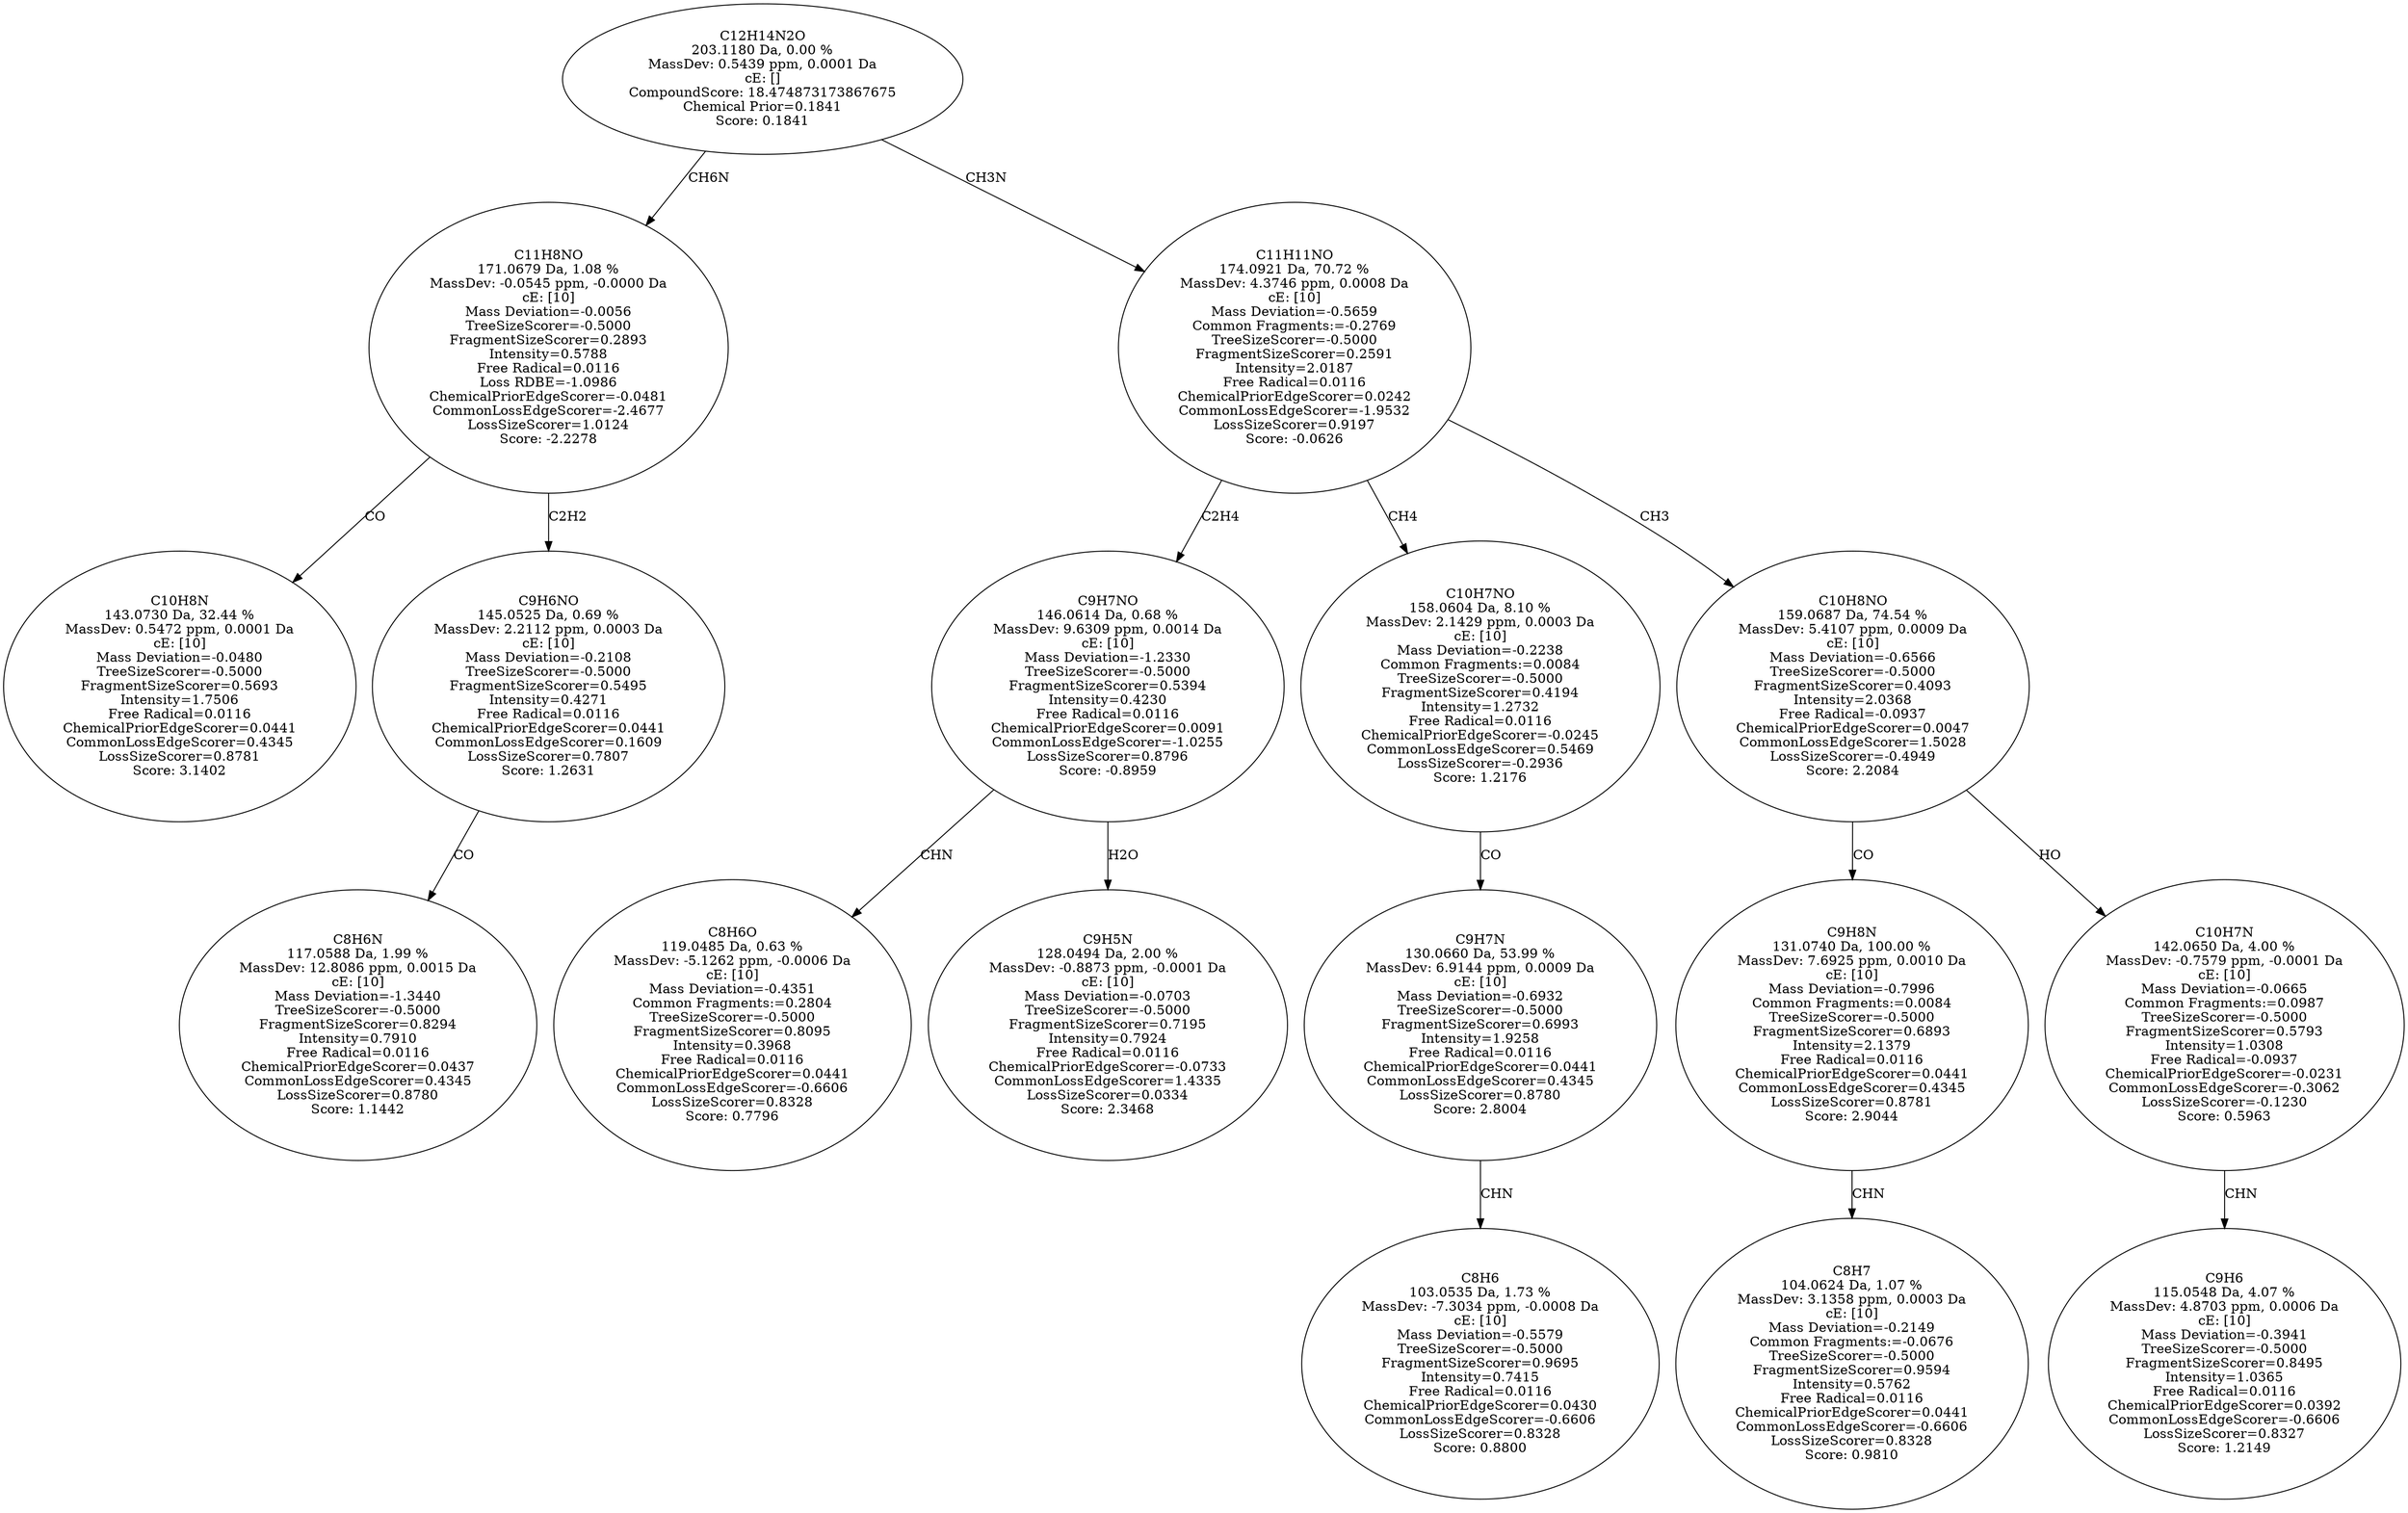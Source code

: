 strict digraph {
v1 [label="C10H8N\n143.0730 Da, 32.44 %\nMassDev: 0.5472 ppm, 0.0001 Da\ncE: [10]\nMass Deviation=-0.0480\nTreeSizeScorer=-0.5000\nFragmentSizeScorer=0.5693\nIntensity=1.7506\nFree Radical=0.0116\nChemicalPriorEdgeScorer=0.0441\nCommonLossEdgeScorer=0.4345\nLossSizeScorer=0.8781\nScore: 3.1402"];
v2 [label="C8H6N\n117.0588 Da, 1.99 %\nMassDev: 12.8086 ppm, 0.0015 Da\ncE: [10]\nMass Deviation=-1.3440\nTreeSizeScorer=-0.5000\nFragmentSizeScorer=0.8294\nIntensity=0.7910\nFree Radical=0.0116\nChemicalPriorEdgeScorer=0.0437\nCommonLossEdgeScorer=0.4345\nLossSizeScorer=0.8780\nScore: 1.1442"];
v3 [label="C9H6NO\n145.0525 Da, 0.69 %\nMassDev: 2.2112 ppm, 0.0003 Da\ncE: [10]\nMass Deviation=-0.2108\nTreeSizeScorer=-0.5000\nFragmentSizeScorer=0.5495\nIntensity=0.4271\nFree Radical=0.0116\nChemicalPriorEdgeScorer=0.0441\nCommonLossEdgeScorer=0.1609\nLossSizeScorer=0.7807\nScore: 1.2631"];
v4 [label="C11H8NO\n171.0679 Da, 1.08 %\nMassDev: -0.0545 ppm, -0.0000 Da\ncE: [10]\nMass Deviation=-0.0056\nTreeSizeScorer=-0.5000\nFragmentSizeScorer=0.2893\nIntensity=0.5788\nFree Radical=0.0116\nLoss RDBE=-1.0986\nChemicalPriorEdgeScorer=-0.0481\nCommonLossEdgeScorer=-2.4677\nLossSizeScorer=1.0124\nScore: -2.2278"];
v5 [label="C8H6O\n119.0485 Da, 0.63 %\nMassDev: -5.1262 ppm, -0.0006 Da\ncE: [10]\nMass Deviation=-0.4351\nCommon Fragments:=0.2804\nTreeSizeScorer=-0.5000\nFragmentSizeScorer=0.8095\nIntensity=0.3968\nFree Radical=0.0116\nChemicalPriorEdgeScorer=0.0441\nCommonLossEdgeScorer=-0.6606\nLossSizeScorer=0.8328\nScore: 0.7796"];
v6 [label="C9H5N\n128.0494 Da, 2.00 %\nMassDev: -0.8873 ppm, -0.0001 Da\ncE: [10]\nMass Deviation=-0.0703\nTreeSizeScorer=-0.5000\nFragmentSizeScorer=0.7195\nIntensity=0.7924\nFree Radical=0.0116\nChemicalPriorEdgeScorer=-0.0733\nCommonLossEdgeScorer=1.4335\nLossSizeScorer=0.0334\nScore: 2.3468"];
v7 [label="C9H7NO\n146.0614 Da, 0.68 %\nMassDev: 9.6309 ppm, 0.0014 Da\ncE: [10]\nMass Deviation=-1.2330\nTreeSizeScorer=-0.5000\nFragmentSizeScorer=0.5394\nIntensity=0.4230\nFree Radical=0.0116\nChemicalPriorEdgeScorer=0.0091\nCommonLossEdgeScorer=-1.0255\nLossSizeScorer=0.8796\nScore: -0.8959"];
v8 [label="C8H6\n103.0535 Da, 1.73 %\nMassDev: -7.3034 ppm, -0.0008 Da\ncE: [10]\nMass Deviation=-0.5579\nTreeSizeScorer=-0.5000\nFragmentSizeScorer=0.9695\nIntensity=0.7415\nFree Radical=0.0116\nChemicalPriorEdgeScorer=0.0430\nCommonLossEdgeScorer=-0.6606\nLossSizeScorer=0.8328\nScore: 0.8800"];
v9 [label="C9H7N\n130.0660 Da, 53.99 %\nMassDev: 6.9144 ppm, 0.0009 Da\ncE: [10]\nMass Deviation=-0.6932\nTreeSizeScorer=-0.5000\nFragmentSizeScorer=0.6993\nIntensity=1.9258\nFree Radical=0.0116\nChemicalPriorEdgeScorer=0.0441\nCommonLossEdgeScorer=0.4345\nLossSizeScorer=0.8780\nScore: 2.8004"];
v10 [label="C10H7NO\n158.0604 Da, 8.10 %\nMassDev: 2.1429 ppm, 0.0003 Da\ncE: [10]\nMass Deviation=-0.2238\nCommon Fragments:=0.0084\nTreeSizeScorer=-0.5000\nFragmentSizeScorer=0.4194\nIntensity=1.2732\nFree Radical=0.0116\nChemicalPriorEdgeScorer=-0.0245\nCommonLossEdgeScorer=0.5469\nLossSizeScorer=-0.2936\nScore: 1.2176"];
v11 [label="C8H7\n104.0624 Da, 1.07 %\nMassDev: 3.1358 ppm, 0.0003 Da\ncE: [10]\nMass Deviation=-0.2149\nCommon Fragments:=-0.0676\nTreeSizeScorer=-0.5000\nFragmentSizeScorer=0.9594\nIntensity=0.5762\nFree Radical=0.0116\nChemicalPriorEdgeScorer=0.0441\nCommonLossEdgeScorer=-0.6606\nLossSizeScorer=0.8328\nScore: 0.9810"];
v12 [label="C9H8N\n131.0740 Da, 100.00 %\nMassDev: 7.6925 ppm, 0.0010 Da\ncE: [10]\nMass Deviation=-0.7996\nCommon Fragments:=0.0084\nTreeSizeScorer=-0.5000\nFragmentSizeScorer=0.6893\nIntensity=2.1379\nFree Radical=0.0116\nChemicalPriorEdgeScorer=0.0441\nCommonLossEdgeScorer=0.4345\nLossSizeScorer=0.8781\nScore: 2.9044"];
v13 [label="C9H6\n115.0548 Da, 4.07 %\nMassDev: 4.8703 ppm, 0.0006 Da\ncE: [10]\nMass Deviation=-0.3941\nTreeSizeScorer=-0.5000\nFragmentSizeScorer=0.8495\nIntensity=1.0365\nFree Radical=0.0116\nChemicalPriorEdgeScorer=0.0392\nCommonLossEdgeScorer=-0.6606\nLossSizeScorer=0.8327\nScore: 1.2149"];
v14 [label="C10H7N\n142.0650 Da, 4.00 %\nMassDev: -0.7579 ppm, -0.0001 Da\ncE: [10]\nMass Deviation=-0.0665\nCommon Fragments:=0.0987\nTreeSizeScorer=-0.5000\nFragmentSizeScorer=0.5793\nIntensity=1.0308\nFree Radical=-0.0937\nChemicalPriorEdgeScorer=-0.0231\nCommonLossEdgeScorer=-0.3062\nLossSizeScorer=-0.1230\nScore: 0.5963"];
v15 [label="C10H8NO\n159.0687 Da, 74.54 %\nMassDev: 5.4107 ppm, 0.0009 Da\ncE: [10]\nMass Deviation=-0.6566\nTreeSizeScorer=-0.5000\nFragmentSizeScorer=0.4093\nIntensity=2.0368\nFree Radical=-0.0937\nChemicalPriorEdgeScorer=0.0047\nCommonLossEdgeScorer=1.5028\nLossSizeScorer=-0.4949\nScore: 2.2084"];
v16 [label="C11H11NO\n174.0921 Da, 70.72 %\nMassDev: 4.3746 ppm, 0.0008 Da\ncE: [10]\nMass Deviation=-0.5659\nCommon Fragments:=-0.2769\nTreeSizeScorer=-0.5000\nFragmentSizeScorer=0.2591\nIntensity=2.0187\nFree Radical=0.0116\nChemicalPriorEdgeScorer=0.0242\nCommonLossEdgeScorer=-1.9532\nLossSizeScorer=0.9197\nScore: -0.0626"];
v17 [label="C12H14N2O\n203.1180 Da, 0.00 %\nMassDev: 0.5439 ppm, 0.0001 Da\ncE: []\nCompoundScore: 18.474873173867675\nChemical Prior=0.1841\nScore: 0.1841"];
v4 -> v1 [label="CO"];
v3 -> v2 [label="CO"];
v4 -> v3 [label="C2H2"];
v17 -> v4 [label="CH6N"];
v7 -> v5 [label="CHN"];
v7 -> v6 [label="H2O"];
v16 -> v7 [label="C2H4"];
v9 -> v8 [label="CHN"];
v10 -> v9 [label="CO"];
v16 -> v10 [label="CH4"];
v12 -> v11 [label="CHN"];
v15 -> v12 [label="CO"];
v14 -> v13 [label="CHN"];
v15 -> v14 [label="HO"];
v16 -> v15 [label="CH3"];
v17 -> v16 [label="CH3N"];
}